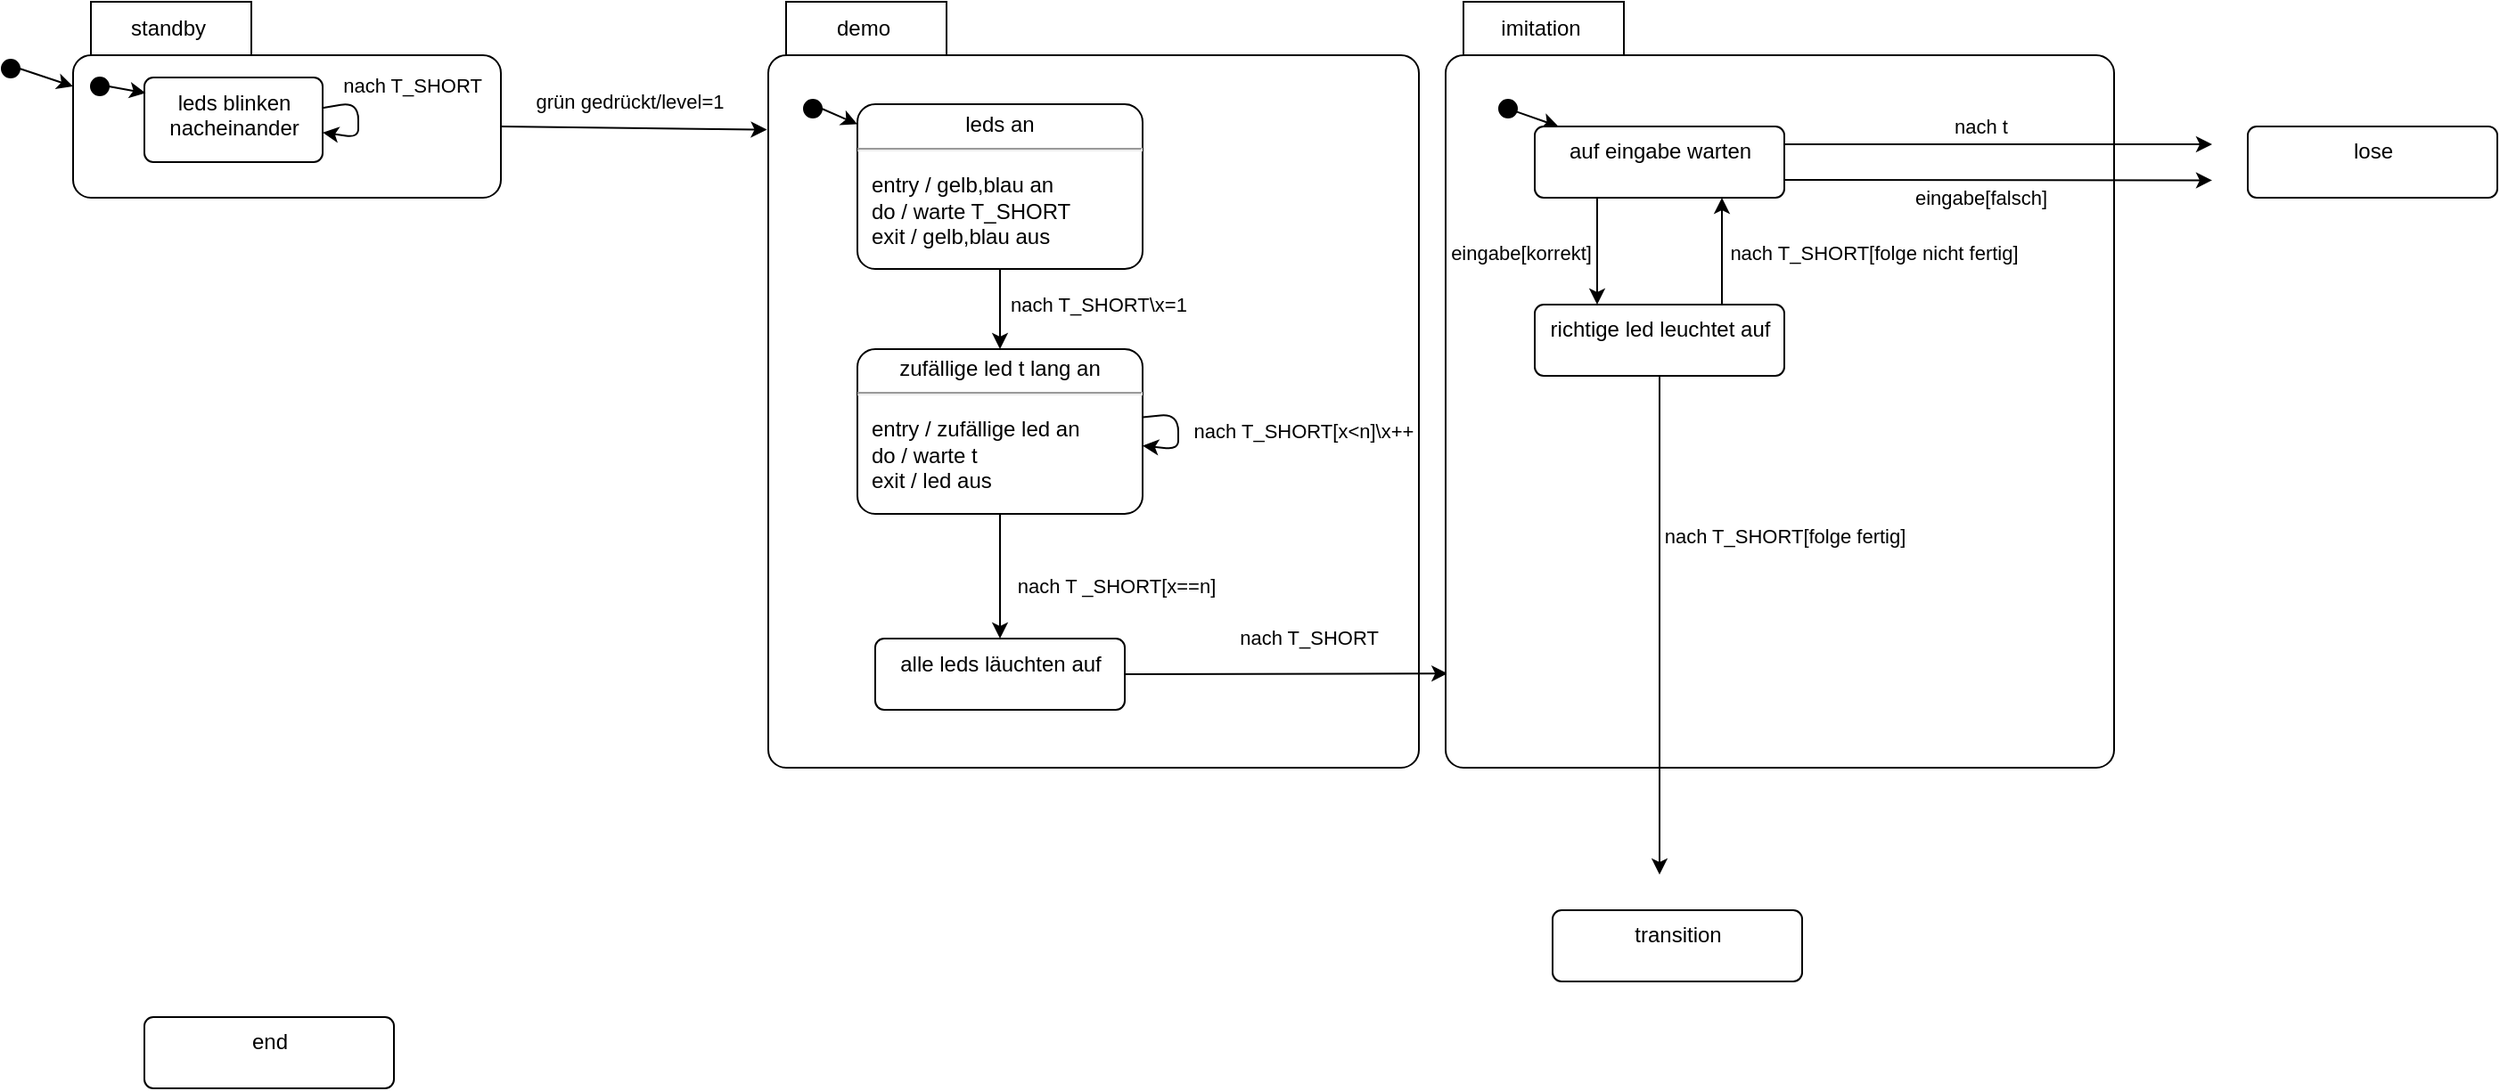 <mxfile>
    <diagram id="D3IicqyF11kkm4o1MD9Q" name="Page-1">
        <mxGraphModel dx="1101" dy="974" grid="1" gridSize="10" guides="1" tooltips="1" connect="1" arrows="1" fold="1" page="1" pageScale="1" pageWidth="850" pageHeight="1100" math="0" shadow="0">
            <root>
                <mxCell id="0"/>
                <mxCell id="1" parent="0"/>
                <mxCell id="5" value="transition" style="html=1;align=center;verticalAlign=top;rounded=1;absoluteArcSize=1;arcSize=10;dashed=0;" parent="1" vertex="1">
                    <mxGeometry x="950" y="610" width="140" height="40" as="geometry"/>
                </mxCell>
                <mxCell id="6" value="lose" style="html=1;align=center;verticalAlign=top;rounded=1;absoluteArcSize=1;arcSize=10;dashed=0;" parent="1" vertex="1">
                    <mxGeometry x="1340" y="170" width="140" height="40" as="geometry"/>
                </mxCell>
                <mxCell id="7" value="end" style="html=1;align=center;verticalAlign=top;rounded=1;absoluteArcSize=1;arcSize=10;dashed=0;" parent="1" vertex="1">
                    <mxGeometry x="160" y="670" width="140" height="40" as="geometry"/>
                </mxCell>
                <mxCell id="29" style="edgeStyle=none;html=1;entryX=-0.002;entryY=0.167;entryDx=0;entryDy=0;entryPerimeter=0;exitX=0;exitY=0;exitDx=240;exitDy=70;exitPerimeter=0;" parent="1" source="10" target="27" edge="1">
                    <mxGeometry relative="1" as="geometry"/>
                </mxCell>
                <mxCell id="33" value="grün gedrückt/level=1" style="edgeLabel;html=1;align=center;verticalAlign=middle;resizable=0;points=[];" parent="29" vertex="1" connectable="0">
                    <mxGeometry x="0.108" relative="1" as="geometry">
                        <mxPoint x="-11" y="-15" as="offset"/>
                    </mxGeometry>
                </mxCell>
                <mxCell id="10" value="standby" style="shape=folder;align=center;verticalAlign=middle;fontStyle=0;tabWidth=100;tabHeight=30;tabPosition=left;html=1;boundedLbl=1;labelInHeader=1;rounded=1;absoluteArcSize=1;arcSize=10;" parent="1" vertex="1">
                    <mxGeometry x="120" y="100" width="240" height="110" as="geometry"/>
                </mxCell>
                <mxCell id="12" value="leds blinken&lt;br&gt;nacheinander" style="html=1;align=center;verticalAlign=top;rounded=1;absoluteArcSize=1;arcSize=10;dashed=0;" parent="1" vertex="1">
                    <mxGeometry x="160" y="142.5" width="100" height="47.5" as="geometry"/>
                </mxCell>
                <mxCell id="23" style="edgeStyle=none;html=1;exitX=1;exitY=0.5;exitDx=0;exitDy=0;entryX=0.007;entryY=0.183;entryDx=0;entryDy=0;entryPerimeter=0;" parent="1" source="18" target="12" edge="1">
                    <mxGeometry relative="1" as="geometry"/>
                </mxCell>
                <mxCell id="18" value="" style="ellipse;fillColor=strokeColor;" parent="1" vertex="1">
                    <mxGeometry x="130" y="142.5" width="10" height="10" as="geometry"/>
                </mxCell>
                <mxCell id="22" style="edgeStyle=none;html=1;exitX=1;exitY=0.5;exitDx=0;exitDy=0;entryX=0;entryY=0;entryDx=0;entryDy=47.5;entryPerimeter=0;" parent="1" source="19" target="10" edge="1">
                    <mxGeometry relative="1" as="geometry"/>
                </mxCell>
                <mxCell id="19" value="" style="ellipse;fillColor=strokeColor;" parent="1" vertex="1">
                    <mxGeometry x="80" y="132.5" width="10" height="10" as="geometry"/>
                </mxCell>
                <mxCell id="27" value="demo" style="shape=folder;align=center;verticalAlign=middle;fontStyle=0;tabWidth=100;tabHeight=30;tabPosition=left;html=1;boundedLbl=1;labelInHeader=1;rounded=1;absoluteArcSize=1;arcSize=10;" parent="1" vertex="1">
                    <mxGeometry x="510" y="100" width="365" height="430" as="geometry"/>
                </mxCell>
                <mxCell id="38" style="edgeStyle=none;html=1;exitX=0.998;exitY=0.36;exitDx=0;exitDy=0;exitPerimeter=0;" parent="1" source="12" target="12" edge="1">
                    <mxGeometry relative="1" as="geometry"/>
                </mxCell>
                <mxCell id="39" value="nach T_SHORT" style="edgeLabel;html=1;align=center;verticalAlign=middle;resizable=0;points=[];" parent="38" vertex="1" connectable="0">
                    <mxGeometry x="-0.517" y="-2" relative="1" as="geometry">
                        <mxPoint x="35" y="-12" as="offset"/>
                    </mxGeometry>
                </mxCell>
                <mxCell id="46" style="edgeStyle=none;html=1;" parent="1" source="51" target="53" edge="1">
                    <mxGeometry relative="1" as="geometry">
                        <mxPoint x="640" y="192.5" as="sourcePoint"/>
                        <mxPoint x="555" y="350.0" as="targetPoint"/>
                    </mxGeometry>
                </mxCell>
                <mxCell id="47" value="nach T_SHORT\x=1" style="edgeLabel;html=1;align=center;verticalAlign=middle;resizable=0;points=[];" parent="46" vertex="1" connectable="0">
                    <mxGeometry x="-0.562" y="1" relative="1" as="geometry">
                        <mxPoint x="54" y="10" as="offset"/>
                    </mxGeometry>
                </mxCell>
                <mxCell id="42" style="edgeStyle=none;html=1;exitX=1;exitY=0.5;exitDx=0;exitDy=0;" parent="1" source="41" target="51" edge="1">
                    <mxGeometry relative="1" as="geometry">
                        <mxPoint x="570" y="162.5" as="targetPoint"/>
                    </mxGeometry>
                </mxCell>
                <mxCell id="41" value="" style="ellipse;fillColor=strokeColor;" parent="1" vertex="1">
                    <mxGeometry x="530" y="155" width="10" height="10" as="geometry"/>
                </mxCell>
                <mxCell id="49" style="edgeStyle=none;html=1;entryX=0.5;entryY=0;entryDx=0;entryDy=0;" parent="1" source="53" target="48" edge="1">
                    <mxGeometry relative="1" as="geometry">
                        <mxPoint x="540" y="520" as="sourcePoint"/>
                    </mxGeometry>
                </mxCell>
                <mxCell id="50" value="nach T _SHORT[x==n]" style="edgeLabel;html=1;align=center;verticalAlign=middle;resizable=0;points=[];" parent="49" vertex="1" connectable="0">
                    <mxGeometry x="-0.407" y="1" relative="1" as="geometry">
                        <mxPoint x="64" y="19" as="offset"/>
                    </mxGeometry>
                </mxCell>
                <mxCell id="44" style="edgeStyle=none;html=1;" parent="1" source="53" target="53" edge="1">
                    <mxGeometry relative="1" as="geometry">
                        <mxPoint x="730" y="440.0" as="sourcePoint"/>
                        <mxPoint x="730" y="457.778" as="targetPoint"/>
                    </mxGeometry>
                </mxCell>
                <mxCell id="45" value="nach T_SHORT[x&amp;lt;n]\x++" style="edgeLabel;html=1;align=center;verticalAlign=middle;resizable=0;points=[];" parent="44" vertex="1" connectable="0">
                    <mxGeometry x="-0.197" y="-1" relative="1" as="geometry">
                        <mxPoint x="71" y="6" as="offset"/>
                    </mxGeometry>
                </mxCell>
                <mxCell id="57" style="edgeStyle=none;html=1;exitX=1;exitY=0.5;exitDx=0;exitDy=0;entryX=0.003;entryY=0.877;entryDx=0;entryDy=0;entryPerimeter=0;" edge="1" parent="1" source="48" target="55">
                    <mxGeometry relative="1" as="geometry"/>
                </mxCell>
                <mxCell id="58" value="nach T_SHORT" style="edgeLabel;html=1;align=center;verticalAlign=middle;resizable=0;points=[];" vertex="1" connectable="0" parent="57">
                    <mxGeometry x="0.389" relative="1" as="geometry">
                        <mxPoint x="-23" y="-20" as="offset"/>
                    </mxGeometry>
                </mxCell>
                <mxCell id="48" value="alle leds läuchten auf" style="html=1;align=center;verticalAlign=top;rounded=1;absoluteArcSize=1;arcSize=10;dashed=0;" parent="1" vertex="1">
                    <mxGeometry x="570" y="457.5" width="140" height="40" as="geometry"/>
                </mxCell>
                <mxCell id="51" value="&lt;p style=&quot;margin:0px;margin-top:4px;text-align:center;&quot;&gt;&lt;span style=&quot;&quot;&gt;leds an&lt;/span&gt;&lt;br&gt;&lt;/p&gt;&lt;hr&gt;&lt;p&gt;&lt;/p&gt;&lt;p style=&quot;margin:0px;margin-left:8px;text-align:left;&quot;&gt;entry / gelb,blau an&amp;nbsp;&lt;br&gt;do / warte T_SHORT&lt;br&gt;exit / gelb,blau aus&lt;/p&gt;" style="shape=mxgraph.sysml.simpleState;html=1;overflow=fill;whiteSpace=wrap;align=center;" parent="1" vertex="1">
                    <mxGeometry x="560" y="157.5" width="160" height="92.5" as="geometry"/>
                </mxCell>
                <mxCell id="53" value="&lt;p style=&quot;margin:0px;margin-top:4px;text-align:center;&quot;&gt;zufällige led t lang an&lt;/p&gt;&lt;hr&gt;&lt;p&gt;&lt;/p&gt;&lt;p style=&quot;margin:0px;margin-left:8px;text-align:left;&quot;&gt;entry / zufällige led an&amp;nbsp;&lt;br&gt;do / warte t&lt;br&gt;exit / led aus&lt;/p&gt;" style="shape=mxgraph.sysml.simpleState;html=1;overflow=fill;whiteSpace=wrap;align=center;" parent="1" vertex="1">
                    <mxGeometry x="560" y="295" width="160" height="92.5" as="geometry"/>
                </mxCell>
                <mxCell id="55" value="imitation" style="shape=folder;align=center;verticalAlign=middle;fontStyle=0;tabWidth=100;tabHeight=30;tabPosition=left;html=1;boundedLbl=1;labelInHeader=1;rounded=1;absoluteArcSize=1;arcSize=10;" parent="1" vertex="1">
                    <mxGeometry x="890" y="100" width="375" height="430" as="geometry"/>
                </mxCell>
                <mxCell id="63" value="" style="edgeStyle=none;html=1;" edge="1" parent="1" source="59" target="61">
                    <mxGeometry relative="1" as="geometry"/>
                </mxCell>
                <mxCell id="59" value="" style="ellipse;fillColor=strokeColor;" vertex="1" parent="1">
                    <mxGeometry x="920" y="155" width="10" height="10" as="geometry"/>
                </mxCell>
                <mxCell id="64" style="edgeStyle=none;html=1;exitX=1;exitY=0.25;exitDx=0;exitDy=0;" edge="1" parent="1" source="61">
                    <mxGeometry relative="1" as="geometry">
                        <mxPoint x="1320" y="180" as="targetPoint"/>
                    </mxGeometry>
                </mxCell>
                <mxCell id="65" value="nach t" style="edgeLabel;html=1;align=center;verticalAlign=middle;resizable=0;points=[];" vertex="1" connectable="0" parent="64">
                    <mxGeometry x="-0.458" y="1" relative="1" as="geometry">
                        <mxPoint x="45" y="-9" as="offset"/>
                    </mxGeometry>
                </mxCell>
                <mxCell id="67" style="edgeStyle=none;html=1;exitX=1;exitY=0.75;exitDx=0;exitDy=0;" edge="1" parent="1" source="61">
                    <mxGeometry relative="1" as="geometry">
                        <mxPoint x="1320" y="200.241" as="targetPoint"/>
                    </mxGeometry>
                </mxCell>
                <mxCell id="68" value="eingabe[falsch]" style="edgeLabel;html=1;align=center;verticalAlign=middle;resizable=0;points=[];" vertex="1" connectable="0" parent="67">
                    <mxGeometry x="-0.182" y="1" relative="1" as="geometry">
                        <mxPoint x="12" y="11" as="offset"/>
                    </mxGeometry>
                </mxCell>
                <mxCell id="70" style="edgeStyle=none;html=1;exitX=0.25;exitY=1;exitDx=0;exitDy=0;entryX=0.25;entryY=0;entryDx=0;entryDy=0;" edge="1" parent="1" source="61" target="69">
                    <mxGeometry relative="1" as="geometry"/>
                </mxCell>
                <mxCell id="71" value="eingabe[korrekt]" style="edgeLabel;html=1;align=center;verticalAlign=middle;resizable=0;points=[];" vertex="1" connectable="0" parent="70">
                    <mxGeometry x="-0.291" relative="1" as="geometry">
                        <mxPoint x="-43" y="9" as="offset"/>
                    </mxGeometry>
                </mxCell>
                <mxCell id="61" value="auf eingabe warten" style="html=1;align=center;verticalAlign=top;rounded=1;absoluteArcSize=1;arcSize=10;dashed=0;" vertex="1" parent="1">
                    <mxGeometry x="940" y="170" width="140" height="40" as="geometry"/>
                </mxCell>
                <mxCell id="72" style="edgeStyle=none;html=1;exitX=0.75;exitY=0;exitDx=0;exitDy=0;entryX=0.75;entryY=1;entryDx=0;entryDy=0;" edge="1" parent="1" source="69" target="61">
                    <mxGeometry relative="1" as="geometry"/>
                </mxCell>
                <mxCell id="73" value="nach T_SHORT[folge nicht fertig]" style="edgeLabel;html=1;align=center;verticalAlign=middle;resizable=0;points=[];" vertex="1" connectable="0" parent="72">
                    <mxGeometry x="0.291" y="-1" relative="1" as="geometry">
                        <mxPoint x="84" y="9" as="offset"/>
                    </mxGeometry>
                </mxCell>
                <mxCell id="74" style="edgeStyle=none;html=1;exitX=0.5;exitY=1;exitDx=0;exitDy=0;" edge="1" parent="1" source="69">
                    <mxGeometry relative="1" as="geometry">
                        <mxPoint x="1010" y="590" as="targetPoint"/>
                    </mxGeometry>
                </mxCell>
                <mxCell id="75" value="nach T_SHORT[folge fertig]" style="edgeLabel;html=1;align=center;verticalAlign=middle;resizable=0;points=[];" vertex="1" connectable="0" parent="74">
                    <mxGeometry x="-0.629" relative="1" as="geometry">
                        <mxPoint x="70" y="38" as="offset"/>
                    </mxGeometry>
                </mxCell>
                <mxCell id="69" value="richtige led leuchtet auf" style="html=1;align=center;verticalAlign=top;rounded=1;absoluteArcSize=1;arcSize=10;dashed=0;" vertex="1" parent="1">
                    <mxGeometry x="940" y="270" width="140" height="40" as="geometry"/>
                </mxCell>
            </root>
        </mxGraphModel>
    </diagram>
</mxfile>

